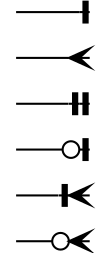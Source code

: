 digraph {
    rankdir=LR
    node [shape=point style=invis]

    f -> F [arrowhead=crowodot]
    e -> E [arrowhead=crowtee]
    d -> D [arrowhead=teeodot]
    c -> C [arrowhead=teetee]
    b -> B [arrowhead=crow]
    a -> A [arrowhead=tee]
}

